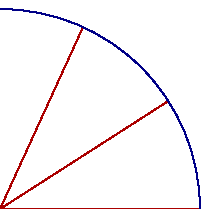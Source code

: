 \documentclass{standalone}
\usepackage{luamplib}
\begin{document}
\begin{mplibcode}
vardef equilateral_triangle_point(expr a, b) =
  b shifted -a rotated 60 shifted a
enddef;
beginfig(1);
  path c; c = fullcircle scaled 144;
  numeric n; n = 11;
  for i=0 upto n-1:
    pair a,b,p,q;
    a = point 8/n * i of c;
    b = point 8/n * (i + 1) of c;
    p = equilateral_triangle_point(a,b);
    q = equilateral_triangle_point(b,a);
    draw a -- p -- b withcolor .67 green;
    draw a -- q -- b withcolor .67 red;
  endfor
  draw c withcolor .53 blue;
endfig;
\end{mplibcode}
\end{document}
